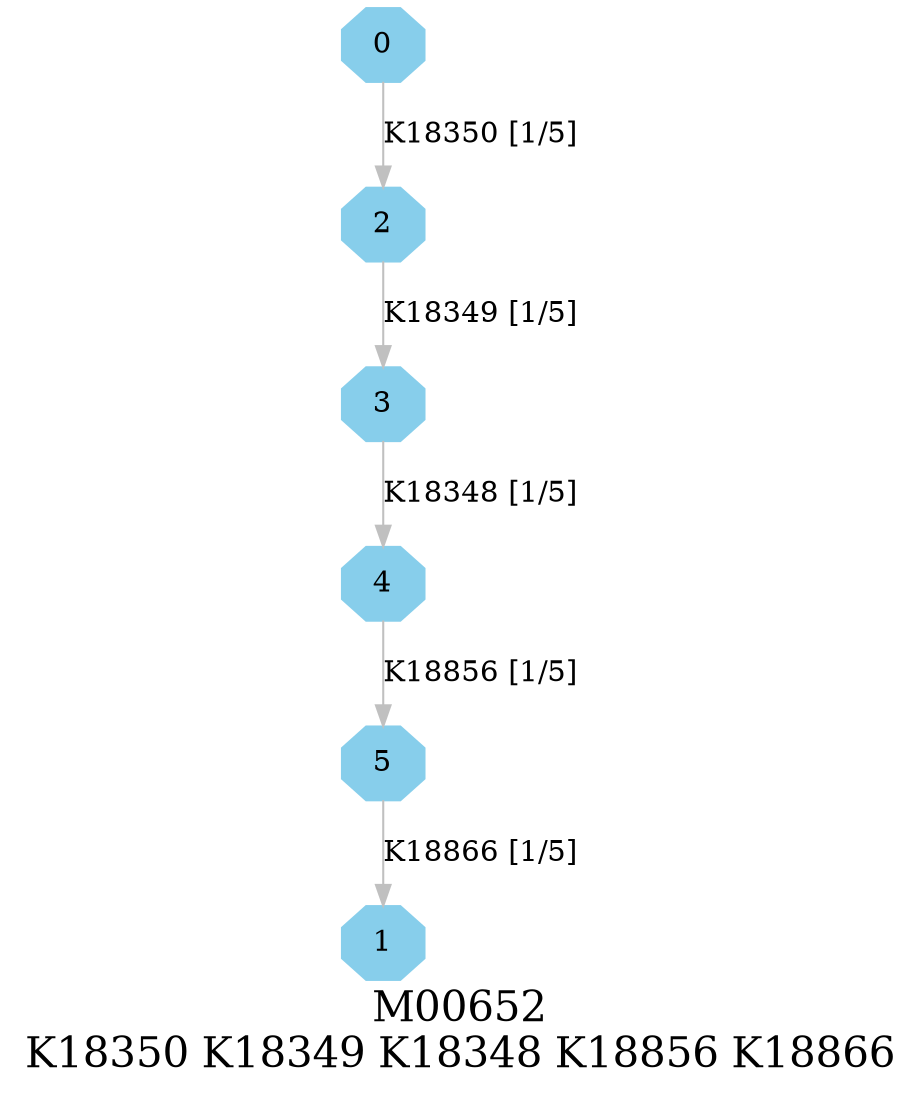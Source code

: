 digraph G {
graph [label="M00652
K18350 K18349 K18348 K18856 K18866",fontsize=20];
node [shape=box,style=filled];
edge [len=3,color=grey];
{node [width=.3,height=.3,shape=octagon,style=filled,color=skyblue] 0 1 2 3 4 5 }
0 -> 2 [label="K18350 [1/5]"];
2 -> 3 [label="K18349 [1/5]"];
3 -> 4 [label="K18348 [1/5]"];
4 -> 5 [label="K18856 [1/5]"];
5 -> 1 [label="K18866 [1/5]"];
}